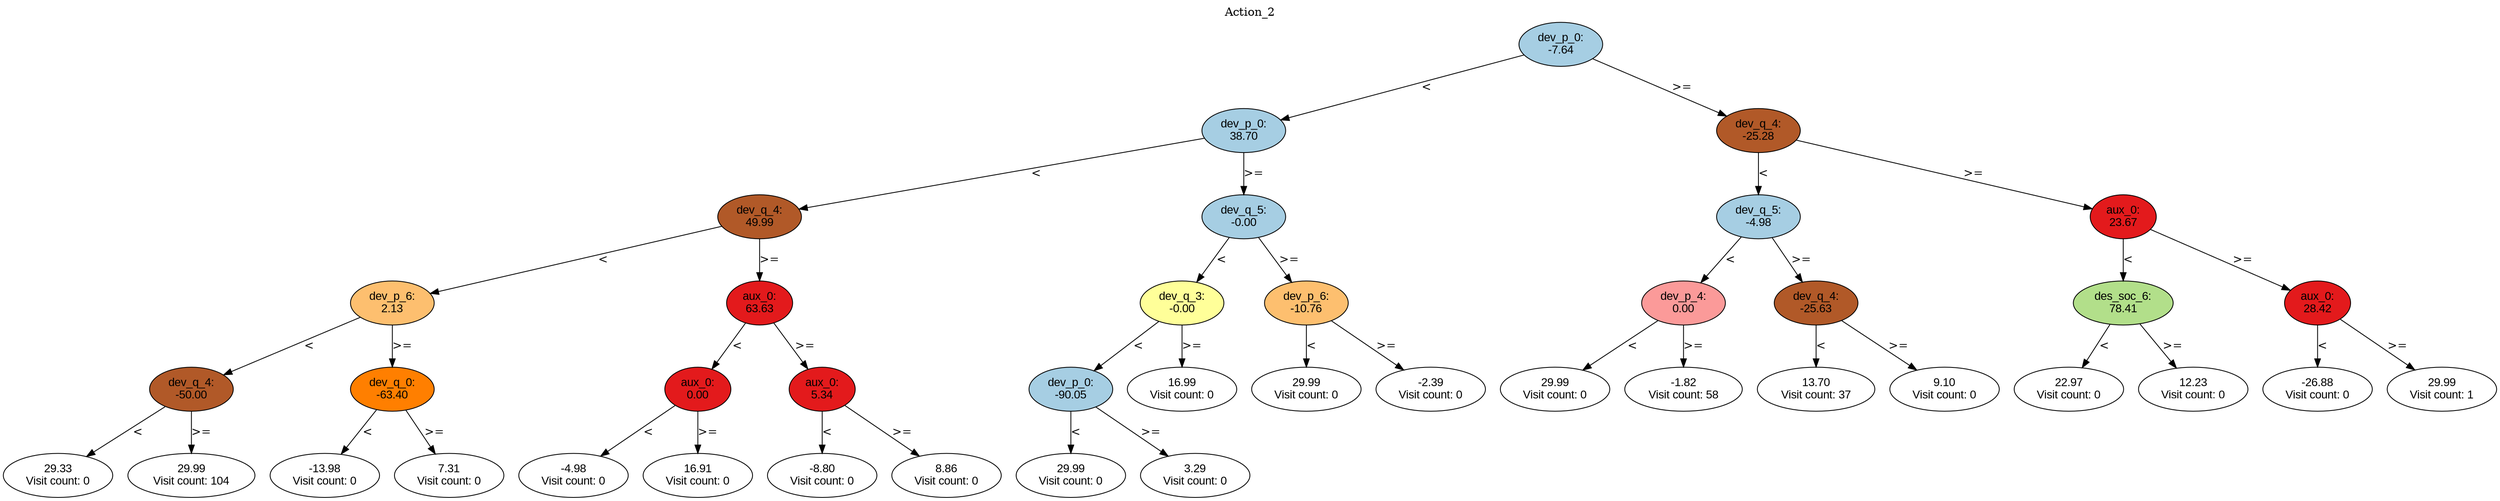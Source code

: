 digraph BST {
    node [fontname="Arial" style=filled colorscheme=paired12];
    0 [ label = "dev_p_0:
-7.64" fillcolor=1];
    1 [ label = "dev_p_0:
38.70" fillcolor=1];
    2 [ label = "dev_q_4:
49.99" fillcolor=12];
    3 [ label = "dev_p_6:
2.13" fillcolor=7];
    4 [ label = "dev_q_4:
-50.00" fillcolor=12];
    5 [ label = "29.33
Visit count: 0" fillcolor=white];
    6 [ label = "29.99
Visit count: 104" fillcolor=white];
    7 [ label = "dev_q_0:
-63.40" fillcolor=8];
    8 [ label = "-13.98
Visit count: 0" fillcolor=white];
    9 [ label = "7.31
Visit count: 0" fillcolor=white];
    10 [ label = "aux_0:
63.63" fillcolor=6];
    11 [ label = "aux_0:
0.00" fillcolor=6];
    12 [ label = "-4.98
Visit count: 0" fillcolor=white];
    13 [ label = "16.91
Visit count: 0" fillcolor=white];
    14 [ label = "aux_0:
5.34" fillcolor=6];
    15 [ label = "-8.80
Visit count: 0" fillcolor=white];
    16 [ label = "8.86
Visit count: 0" fillcolor=white];
    17 [ label = "dev_q_5:
-0.00" fillcolor=1];
    18 [ label = "dev_q_3:
-0.00" fillcolor=11];
    19 [ label = "dev_p_0:
-90.05" fillcolor=1];
    20 [ label = "29.99
Visit count: 0" fillcolor=white];
    21 [ label = "3.29
Visit count: 0" fillcolor=white];
    22 [ label = "16.99
Visit count: 0" fillcolor=white];
    23 [ label = "dev_p_6:
-10.76" fillcolor=7];
    24 [ label = "29.99
Visit count: 0" fillcolor=white];
    25 [ label = "-2.39
Visit count: 0" fillcolor=white];
    26 [ label = "dev_q_4:
-25.28" fillcolor=12];
    27 [ label = "dev_q_5:
-4.98" fillcolor=1];
    28 [ label = "dev_p_4:
0.00" fillcolor=5];
    29 [ label = "29.99
Visit count: 0" fillcolor=white];
    30 [ label = "-1.82
Visit count: 58" fillcolor=white];
    31 [ label = "dev_q_4:
-25.63" fillcolor=12];
    32 [ label = "13.70
Visit count: 37" fillcolor=white];
    33 [ label = "9.10
Visit count: 0" fillcolor=white];
    34 [ label = "aux_0:
23.67" fillcolor=6];
    35 [ label = "des_soc_6:
78.41" fillcolor=3];
    36 [ label = "22.97
Visit count: 0" fillcolor=white];
    37 [ label = "12.23
Visit count: 0" fillcolor=white];
    38 [ label = "aux_0:
28.42" fillcolor=6];
    39 [ label = "-26.88
Visit count: 0" fillcolor=white];
    40 [ label = "29.99
Visit count: 1" fillcolor=white];

    0  -> 1[ label = "<"];
    0  -> 26[ label = ">="];
    1  -> 2[ label = "<"];
    1  -> 17[ label = ">="];
    2  -> 3[ label = "<"];
    2  -> 10[ label = ">="];
    3  -> 4[ label = "<"];
    3  -> 7[ label = ">="];
    4  -> 5[ label = "<"];
    4  -> 6[ label = ">="];
    7  -> 8[ label = "<"];
    7  -> 9[ label = ">="];
    10  -> 11[ label = "<"];
    10  -> 14[ label = ">="];
    11  -> 12[ label = "<"];
    11  -> 13[ label = ">="];
    14  -> 15[ label = "<"];
    14  -> 16[ label = ">="];
    17  -> 18[ label = "<"];
    17  -> 23[ label = ">="];
    18  -> 19[ label = "<"];
    18  -> 22[ label = ">="];
    19  -> 20[ label = "<"];
    19  -> 21[ label = ">="];
    23  -> 24[ label = "<"];
    23  -> 25[ label = ">="];
    26  -> 27[ label = "<"];
    26  -> 34[ label = ">="];
    27  -> 28[ label = "<"];
    27  -> 31[ label = ">="];
    28  -> 29[ label = "<"];
    28  -> 30[ label = ">="];
    31  -> 32[ label = "<"];
    31  -> 33[ label = ">="];
    34  -> 35[ label = "<"];
    34  -> 38[ label = ">="];
    35  -> 36[ label = "<"];
    35  -> 37[ label = ">="];
    38  -> 39[ label = "<"];
    38  -> 40[ label = ">="];

    labelloc="t";
    label="Action_2";
}
